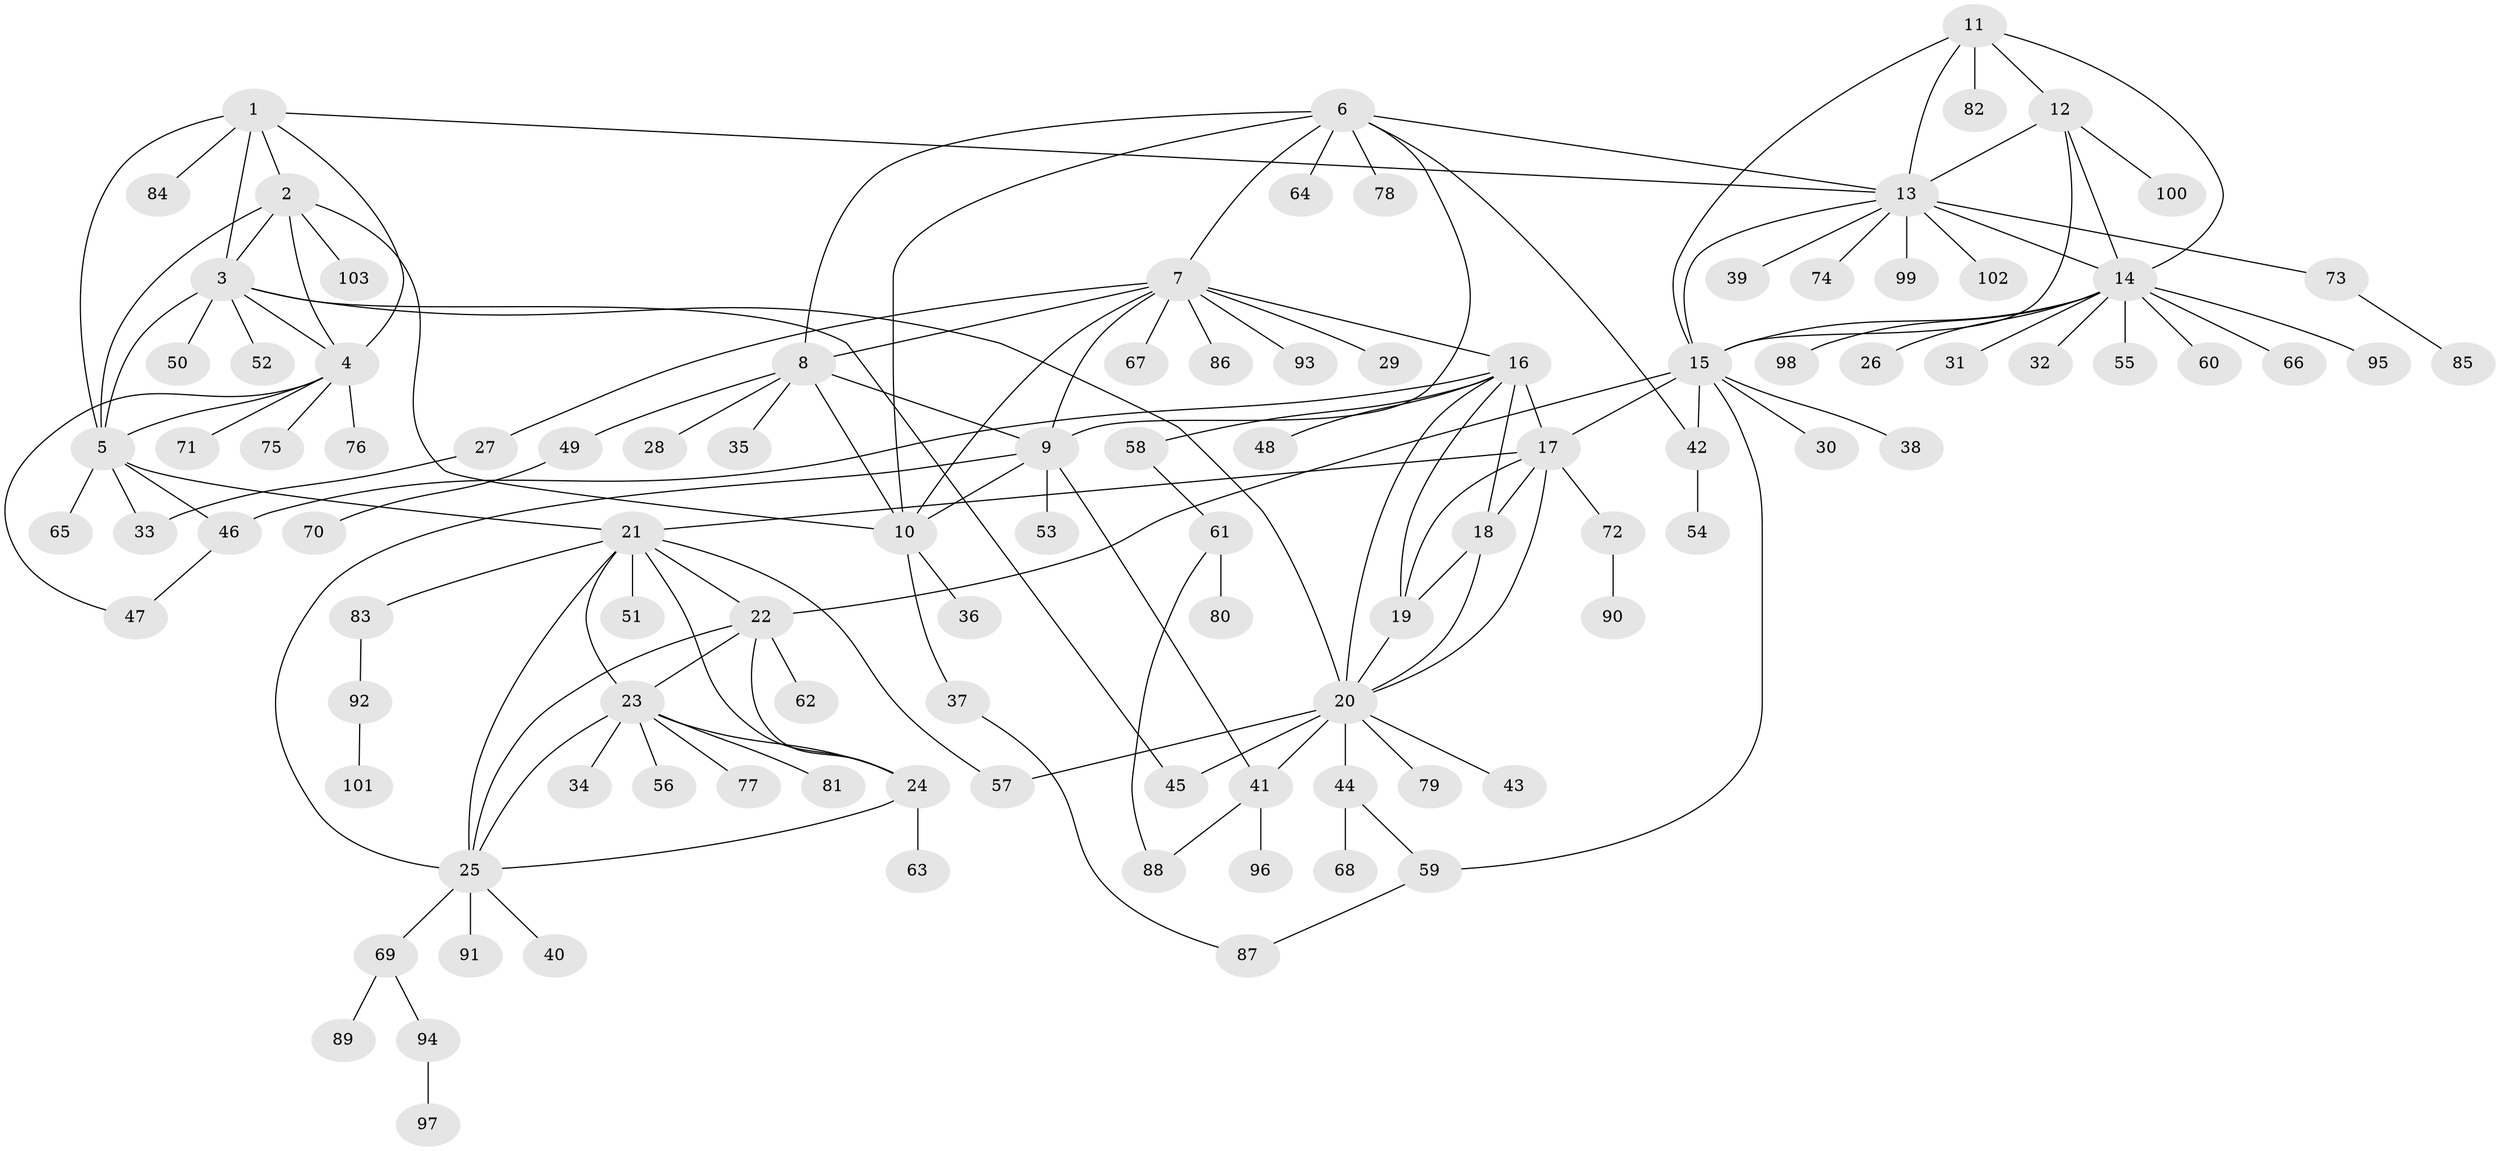 // coarse degree distribution, {5: 0.012987012987012988, 10: 0.05194805194805195, 7: 0.03896103896103896, 8: 0.025974025974025976, 14: 0.012987012987012988, 6: 0.025974025974025976, 11: 0.025974025974025976, 4: 0.025974025974025976, 3: 0.06493506493506493, 2: 0.15584415584415584, 1: 0.5584415584415584}
// Generated by graph-tools (version 1.1) at 2025/52/02/27/25 19:52:16]
// undirected, 103 vertices, 148 edges
graph export_dot {
graph [start="1"]
  node [color=gray90,style=filled];
  1;
  2;
  3;
  4;
  5;
  6;
  7;
  8;
  9;
  10;
  11;
  12;
  13;
  14;
  15;
  16;
  17;
  18;
  19;
  20;
  21;
  22;
  23;
  24;
  25;
  26;
  27;
  28;
  29;
  30;
  31;
  32;
  33;
  34;
  35;
  36;
  37;
  38;
  39;
  40;
  41;
  42;
  43;
  44;
  45;
  46;
  47;
  48;
  49;
  50;
  51;
  52;
  53;
  54;
  55;
  56;
  57;
  58;
  59;
  60;
  61;
  62;
  63;
  64;
  65;
  66;
  67;
  68;
  69;
  70;
  71;
  72;
  73;
  74;
  75;
  76;
  77;
  78;
  79;
  80;
  81;
  82;
  83;
  84;
  85;
  86;
  87;
  88;
  89;
  90;
  91;
  92;
  93;
  94;
  95;
  96;
  97;
  98;
  99;
  100;
  101;
  102;
  103;
  1 -- 2;
  1 -- 3;
  1 -- 4;
  1 -- 5;
  1 -- 13;
  1 -- 84;
  2 -- 3;
  2 -- 4;
  2 -- 5;
  2 -- 10;
  2 -- 103;
  3 -- 4;
  3 -- 5;
  3 -- 20;
  3 -- 45;
  3 -- 50;
  3 -- 52;
  4 -- 5;
  4 -- 47;
  4 -- 71;
  4 -- 75;
  4 -- 76;
  5 -- 21;
  5 -- 33;
  5 -- 46;
  5 -- 65;
  6 -- 7;
  6 -- 8;
  6 -- 9;
  6 -- 10;
  6 -- 13;
  6 -- 42;
  6 -- 64;
  6 -- 78;
  7 -- 8;
  7 -- 9;
  7 -- 10;
  7 -- 16;
  7 -- 27;
  7 -- 29;
  7 -- 67;
  7 -- 86;
  7 -- 93;
  8 -- 9;
  8 -- 10;
  8 -- 28;
  8 -- 35;
  8 -- 49;
  9 -- 10;
  9 -- 25;
  9 -- 41;
  9 -- 53;
  10 -- 36;
  10 -- 37;
  11 -- 12;
  11 -- 13;
  11 -- 14;
  11 -- 15;
  11 -- 82;
  12 -- 13;
  12 -- 14;
  12 -- 15;
  12 -- 100;
  13 -- 14;
  13 -- 15;
  13 -- 39;
  13 -- 73;
  13 -- 74;
  13 -- 99;
  13 -- 102;
  14 -- 15;
  14 -- 26;
  14 -- 31;
  14 -- 32;
  14 -- 55;
  14 -- 60;
  14 -- 66;
  14 -- 95;
  14 -- 98;
  15 -- 17;
  15 -- 22;
  15 -- 30;
  15 -- 38;
  15 -- 42;
  15 -- 59;
  16 -- 17;
  16 -- 18;
  16 -- 19;
  16 -- 20;
  16 -- 46;
  16 -- 48;
  16 -- 58;
  17 -- 18;
  17 -- 19;
  17 -- 20;
  17 -- 21;
  17 -- 72;
  18 -- 19;
  18 -- 20;
  19 -- 20;
  20 -- 41;
  20 -- 43;
  20 -- 44;
  20 -- 45;
  20 -- 57;
  20 -- 79;
  21 -- 22;
  21 -- 23;
  21 -- 24;
  21 -- 25;
  21 -- 51;
  21 -- 57;
  21 -- 83;
  22 -- 23;
  22 -- 24;
  22 -- 25;
  22 -- 62;
  23 -- 24;
  23 -- 25;
  23 -- 34;
  23 -- 56;
  23 -- 77;
  23 -- 81;
  24 -- 25;
  24 -- 63;
  25 -- 40;
  25 -- 69;
  25 -- 91;
  27 -- 33;
  37 -- 87;
  41 -- 88;
  41 -- 96;
  42 -- 54;
  44 -- 59;
  44 -- 68;
  46 -- 47;
  49 -- 70;
  58 -- 61;
  59 -- 87;
  61 -- 80;
  61 -- 88;
  69 -- 89;
  69 -- 94;
  72 -- 90;
  73 -- 85;
  83 -- 92;
  92 -- 101;
  94 -- 97;
}
